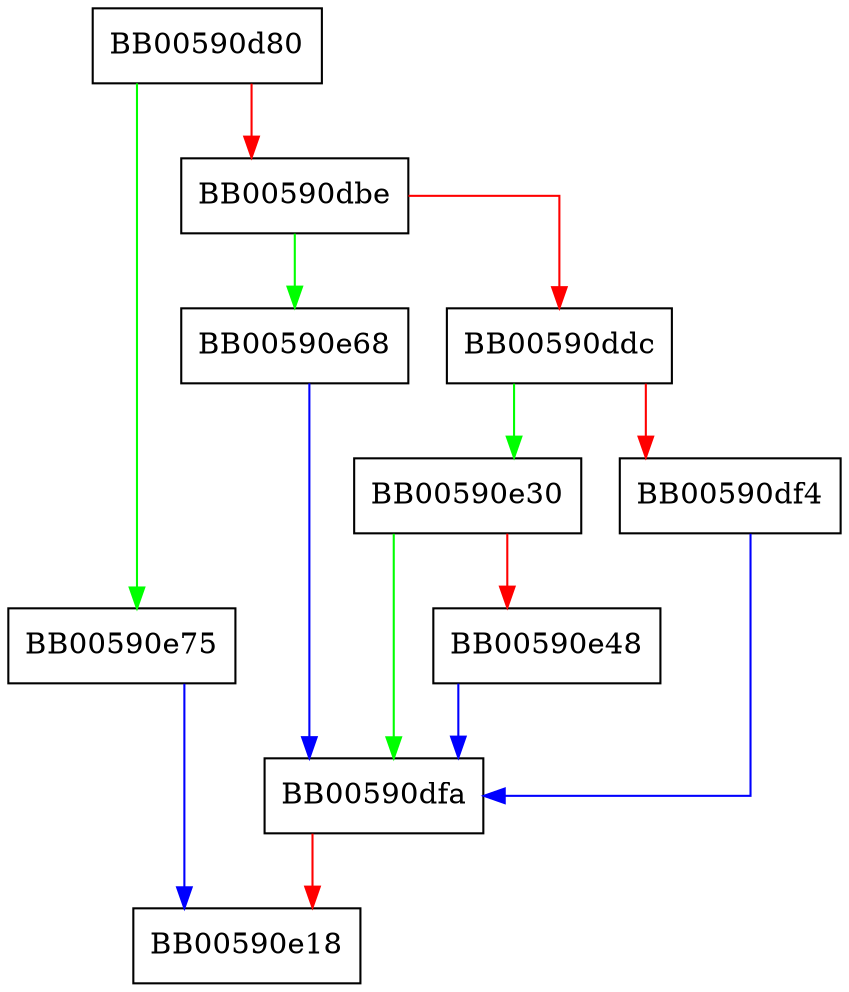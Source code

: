 digraph ossl_ecdsa_verify {
  node [shape="box"];
  graph [splines=ortho];
  BB00590d80 -> BB00590e75 [color="green"];
  BB00590d80 -> BB00590dbe [color="red"];
  BB00590dbe -> BB00590e68 [color="green"];
  BB00590dbe -> BB00590ddc [color="red"];
  BB00590ddc -> BB00590e30 [color="green"];
  BB00590ddc -> BB00590df4 [color="red"];
  BB00590df4 -> BB00590dfa [color="blue"];
  BB00590dfa -> BB00590e18 [color="red"];
  BB00590e30 -> BB00590dfa [color="green"];
  BB00590e30 -> BB00590e48 [color="red"];
  BB00590e48 -> BB00590dfa [color="blue"];
  BB00590e68 -> BB00590dfa [color="blue"];
  BB00590e75 -> BB00590e18 [color="blue"];
}